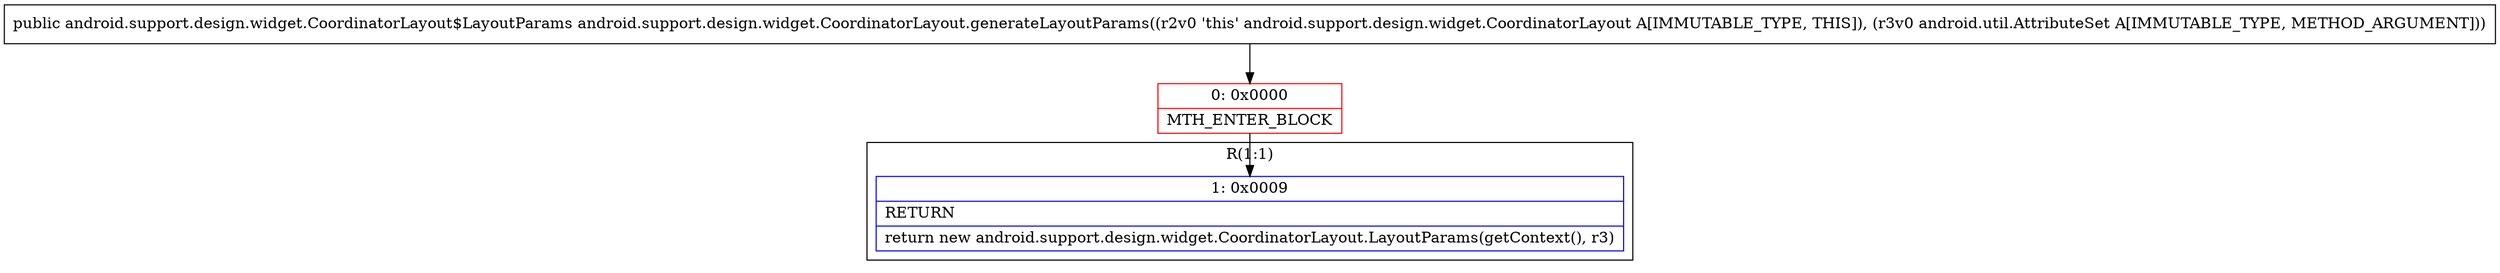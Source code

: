 digraph "CFG forandroid.support.design.widget.CoordinatorLayout.generateLayoutParams(Landroid\/util\/AttributeSet;)Landroid\/support\/design\/widget\/CoordinatorLayout$LayoutParams;" {
subgraph cluster_Region_1321983068 {
label = "R(1:1)";
node [shape=record,color=blue];
Node_1 [shape=record,label="{1\:\ 0x0009|RETURN\l|return new android.support.design.widget.CoordinatorLayout.LayoutParams(getContext(), r3)\l}"];
}
Node_0 [shape=record,color=red,label="{0\:\ 0x0000|MTH_ENTER_BLOCK\l}"];
MethodNode[shape=record,label="{public android.support.design.widget.CoordinatorLayout$LayoutParams android.support.design.widget.CoordinatorLayout.generateLayoutParams((r2v0 'this' android.support.design.widget.CoordinatorLayout A[IMMUTABLE_TYPE, THIS]), (r3v0 android.util.AttributeSet A[IMMUTABLE_TYPE, METHOD_ARGUMENT])) }"];
MethodNode -> Node_0;
Node_0 -> Node_1;
}

